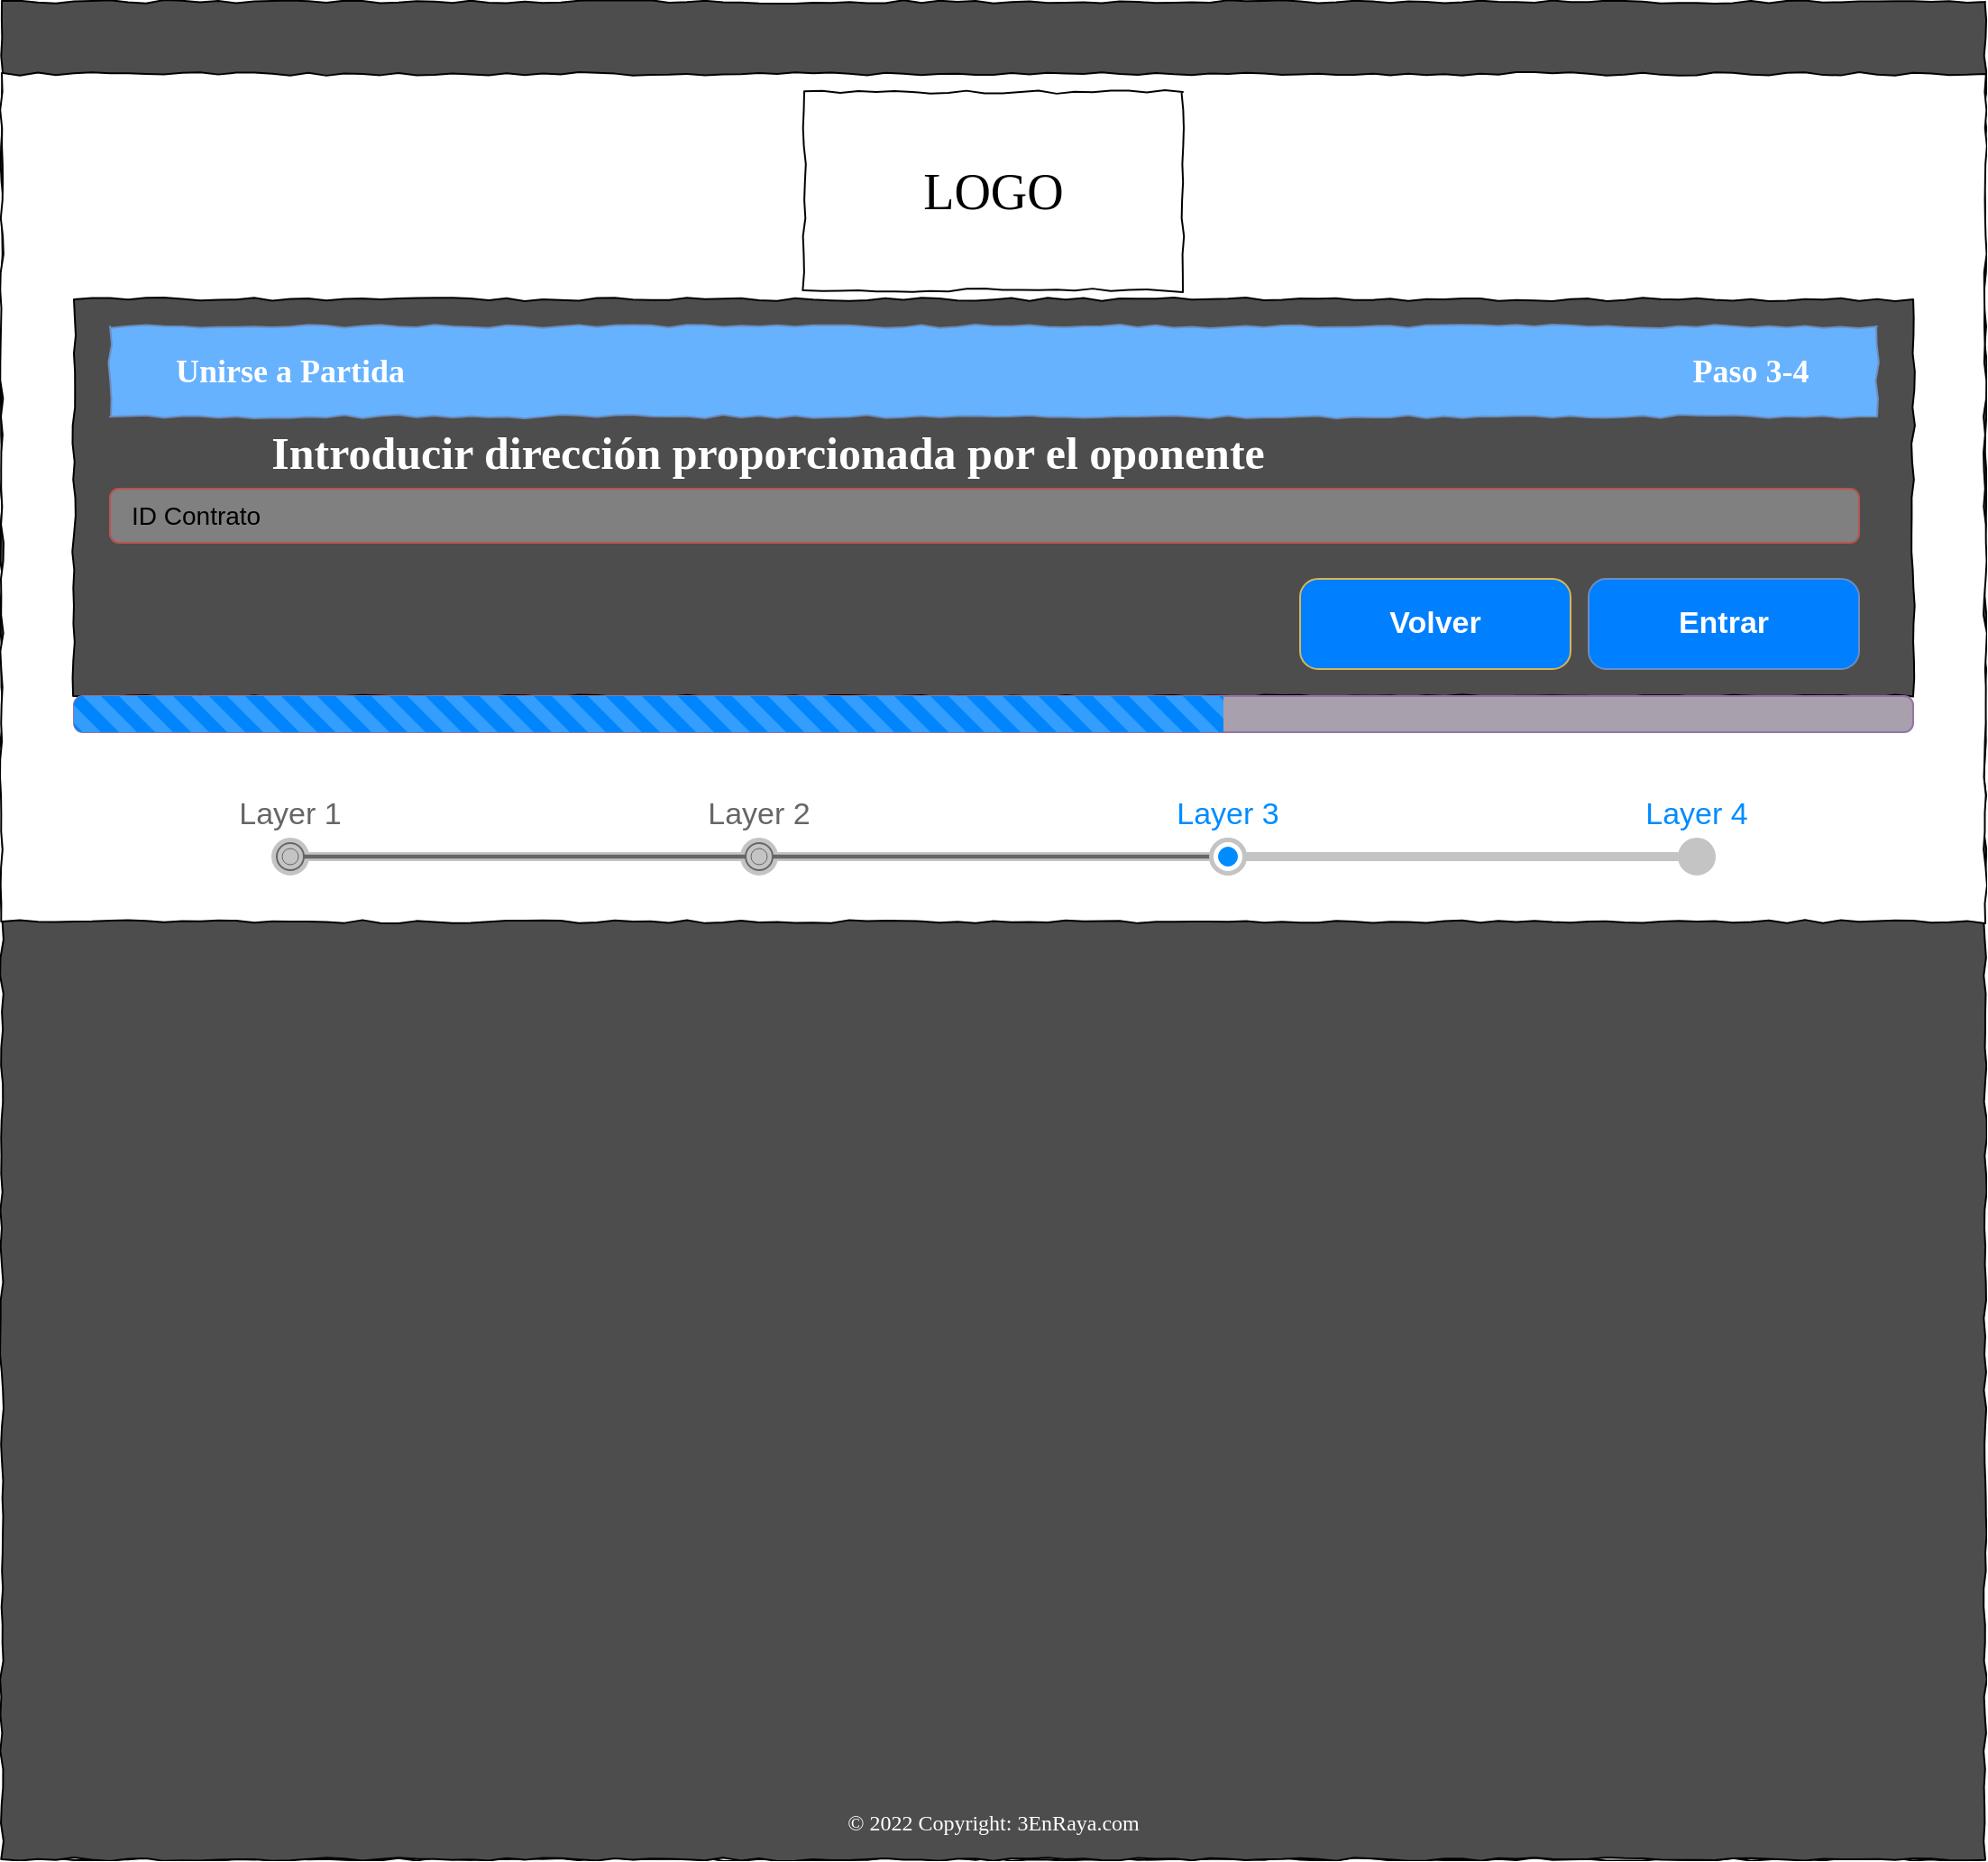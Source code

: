 <mxfile version="17.4.3" type="device"><diagram name="Page-1" id="f1b7ffb7-ca1e-a977-7cf5-a751b3c06c05"><mxGraphModel dx="1256" dy="1113" grid="1" gridSize="10" guides="1" tooltips="1" connect="1" arrows="1" fold="1" page="1" pageScale="1" pageWidth="826" pageHeight="1169" background="none" math="0" shadow="0"><root><mxCell id="0"/><mxCell id="1" parent="0"/><mxCell id="fpKBDdG7OmSZPMGyhBzi-61" value="" style="whiteSpace=wrap;html=1;rounded=0;shadow=0;labelBackgroundColor=none;strokeColor=#000000;strokeWidth=1;fillColor=#E6E6E6;fontFamily=Verdana;fontSize=12;fontColor=#000000;align=center;comic=1;" vertex="1" parent="1"><mxGeometry x="20" y="20" width="1060" height="1010" as="geometry"/></mxCell><mxCell id="fpKBDdG7OmSZPMGyhBzi-62" value="Search" style="strokeWidth=1;shadow=0;dashed=0;align=center;html=1;shape=mxgraph.mockup.forms.searchBox;strokeColor=#999999;mainText=;strokeColor2=#008cff;fontColor=#666666;fontSize=17;align=left;spacingLeft=3;rounded=0;labelBackgroundColor=none;comic=1;" vertex="1" parent="1"><mxGeometry x="260" y="495" width="220" height="30" as="geometry"/></mxCell><mxCell id="fpKBDdG7OmSZPMGyhBzi-63" value="" style="line;strokeWidth=1;html=1;rounded=0;shadow=0;labelBackgroundColor=none;fillColor=none;fontFamily=Verdana;fontSize=14;fontColor=#000000;align=center;comic=1;" vertex="1" parent="1"><mxGeometry x="20" y="140" width="1060" height="10" as="geometry"/></mxCell><mxCell id="fpKBDdG7OmSZPMGyhBzi-64" value="" style="whiteSpace=wrap;html=1;rounded=0;shadow=0;labelBackgroundColor=none;strokeWidth=1;fillColor=#4D4D4D;fontFamily=Verdana;fontSize=12;align=center;comic=1;gradientColor=none;" vertex="1" parent="1"><mxGeometry width="1100" height="1030" as="geometry"/></mxCell><mxCell id="fpKBDdG7OmSZPMGyhBzi-65" value="&lt;span style=&quot;color: rgb(255 , 255 , 255) ; font-family: &amp;#34;verdana&amp;#34;&quot;&gt;© 2022 Copyright: 3EnRaya.com&lt;/span&gt;" style="text;html=1;strokeColor=none;fillColor=none;align=center;verticalAlign=middle;whiteSpace=wrap;rounded=0;" vertex="1" parent="1"><mxGeometry x="420" y="1000" width="260" height="20" as="geometry"/></mxCell><mxCell id="fpKBDdG7OmSZPMGyhBzi-66" value="" style="whiteSpace=wrap;html=1;rounded=0;shadow=0;labelBackgroundColor=none;strokeWidth=1;fontFamily=Verdana;fontSize=12;align=center;comic=1;" vertex="1" parent="1"><mxGeometry y="40" width="1100" height="470" as="geometry"/></mxCell><mxCell id="fpKBDdG7OmSZPMGyhBzi-67" value="" style="strokeWidth=1;shadow=0;dashed=0;align=center;html=1;shape=mxgraph.mockup.navigation.stepBar;strokeColor=#c4c4c4;textColor=#666666;textColor2=#008cff;mainText=Layer 1,Layer 2,+Layer 3,Layer 4;textSize=17;fillColor=#666666;overflow=fill;fontSize=17;fontColor=#666666;labelBackgroundColor=none;" vertex="1" parent="1"><mxGeometry x="30" y="440" width="1040" height="50" as="geometry"/></mxCell><mxCell id="fpKBDdG7OmSZPMGyhBzi-68" value="LOGO" style="whiteSpace=wrap;html=1;rounded=0;shadow=0;labelBackgroundColor=none;strokeWidth=1;fontFamily=Verdana;fontSize=28;align=center;comic=1;" vertex="1" parent="1"><mxGeometry x="445" y="50" width="210" height="110" as="geometry"/></mxCell><mxCell id="fpKBDdG7OmSZPMGyhBzi-69" value="" style="whiteSpace=wrap;html=1;rounded=0;shadow=0;labelBackgroundColor=none;strokeWidth=1;fillColor=#4D4D4D;fontFamily=Verdana;fontSize=12;align=center;comic=1;" vertex="1" parent="1"><mxGeometry x="40" y="165" width="1020" height="220" as="geometry"/></mxCell><mxCell id="fpKBDdG7OmSZPMGyhBzi-70" value="" style="whiteSpace=wrap;html=1;rounded=0;shadow=0;labelBackgroundColor=none;strokeWidth=1;fillColor=#66B2FF;fontFamily=Verdana;fontSize=12;align=center;comic=1;strokeColor=#6c8ebf;" vertex="1" parent="1"><mxGeometry x="60" y="180" width="980" height="50" as="geometry"/></mxCell><mxCell id="fpKBDdG7OmSZPMGyhBzi-71" value="&lt;font face=&quot;verdana&quot; style=&quot;font-size: 18px&quot;&gt;&lt;b style=&quot;font-size: 18px&quot;&gt;Unirse a Partida&lt;/b&gt;&lt;/font&gt;" style="text;html=1;align=center;verticalAlign=middle;whiteSpace=wrap;rounded=0;fontSize=18;strokeColor=none;fontColor=#FFFFFF;" vertex="1" parent="1"><mxGeometry x="30" y="195" width="260" height="20" as="geometry"/></mxCell><mxCell id="fpKBDdG7OmSZPMGyhBzi-72" value="&lt;font face=&quot;verdana&quot; style=&quot;font-size: 25px&quot;&gt;&lt;b style=&quot;font-size: 25px&quot;&gt;Introducir dirección proporcionada por el oponente&lt;/b&gt;&lt;/font&gt;" style="text;html=1;align=center;verticalAlign=middle;whiteSpace=wrap;rounded=0;fontSize=25;strokeColor=none;fontColor=#FFFFFF;" vertex="1" parent="1"><mxGeometry x="20" y="230" width="810" height="40" as="geometry"/></mxCell><mxCell id="fpKBDdG7OmSZPMGyhBzi-73" value="Volver" style="strokeWidth=1;shadow=0;dashed=0;align=center;html=1;shape=mxgraph.mockup.buttons.button;strokeColor=#d6b656;mainText=;buttonStyle=round;fontSize=17;fontStyle=1;fillColor=#007FFF;whiteSpace=wrap;labelBackgroundColor=none;fontColor=#FFFFFF;" vertex="1" parent="1"><mxGeometry x="720" y="320" width="150" height="50" as="geometry"/></mxCell><mxCell id="fpKBDdG7OmSZPMGyhBzi-74" value="Entrar" style="strokeWidth=1;shadow=0;dashed=0;align=center;html=1;shape=mxgraph.mockup.buttons.button;strokeColor=#6c8ebf;mainText=;buttonStyle=round;fontSize=17;fontStyle=1;fillColor=#007FFF;whiteSpace=wrap;labelBackgroundColor=none;fontColor=#FFFFFF;" vertex="1" parent="1"><mxGeometry x="880" y="320" width="150" height="50" as="geometry"/></mxCell><mxCell id="fpKBDdG7OmSZPMGyhBzi-75" value="" style="html=1;shadow=0;dashed=0;shape=mxgraph.bootstrap.rrect;rSize=5;strokeColor=#9673a6;fillColor=#A9A0AD;whiteSpace=wrap;fontSize=29;" vertex="1" parent="1"><mxGeometry x="40" y="385" width="1020" height="20" as="geometry"/></mxCell><mxCell id="fpKBDdG7OmSZPMGyhBzi-76" value="" style="html=1;shadow=0;dashed=0;shape=mxgraph.bootstrap.leftButtonStriped;fillColor=#0085FC;fontColor=#FFFFFF;whiteSpace=wrap;fontSize=29;strokeColor=#FFFFFF;strokeWidth=3;" vertex="1" parent="fpKBDdG7OmSZPMGyhBzi-75"><mxGeometry width="637.5" height="20" as="geometry"/></mxCell><mxCell id="fpKBDdG7OmSZPMGyhBzi-77" value="&lt;font face=&quot;verdana&quot; style=&quot;font-size: 18px&quot;&gt;&lt;b style=&quot;font-size: 18px&quot;&gt;Paso 3-4&lt;/b&gt;&lt;/font&gt;" style="text;html=1;align=center;verticalAlign=middle;whiteSpace=wrap;rounded=0;fontSize=18;strokeColor=none;fontColor=#FFFFFF;" vertex="1" parent="1"><mxGeometry x="840" y="195" width="260" height="20" as="geometry"/></mxCell><mxCell id="fpKBDdG7OmSZPMGyhBzi-78" value="ID Contrato" style="html=1;shadow=0;dashed=0;shape=mxgraph.bootstrap.rrect;rSize=5;strokeColor=#b85450;strokeWidth=1;fillColor=#808080;whiteSpace=wrap;align=left;verticalAlign=middle;spacingLeft=10;fontSize=14;labelBackgroundColor=none;" vertex="1" parent="1"><mxGeometry x="60" y="270" width="970" height="30" as="geometry"/></mxCell></root></mxGraphModel></diagram></mxfile>
